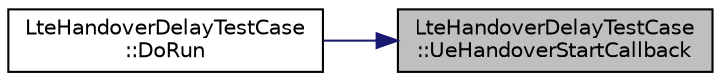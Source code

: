 digraph "LteHandoverDelayTestCase::UeHandoverStartCallback"
{
 // LATEX_PDF_SIZE
  edge [fontname="Helvetica",fontsize="10",labelfontname="Helvetica",labelfontsize="10"];
  node [fontname="Helvetica",fontsize="10",shape=record];
  rankdir="RL";
  Node1 [label="LteHandoverDelayTestCase\l::UeHandoverStartCallback",height=0.2,width=0.4,color="black", fillcolor="grey75", style="filled", fontcolor="black",tooltip="UE handover start callback function."];
  Node1 -> Node2 [dir="back",color="midnightblue",fontsize="10",style="solid",fontname="Helvetica"];
  Node2 [label="LteHandoverDelayTestCase\l::DoRun",height=0.2,width=0.4,color="black", fillcolor="white", style="filled",URL="$class_lte_handover_delay_test_case.html#a2e5214b6dd2249de91ba0aa326b8c97d",tooltip="Implementation to actually run this TestCase."];
}
